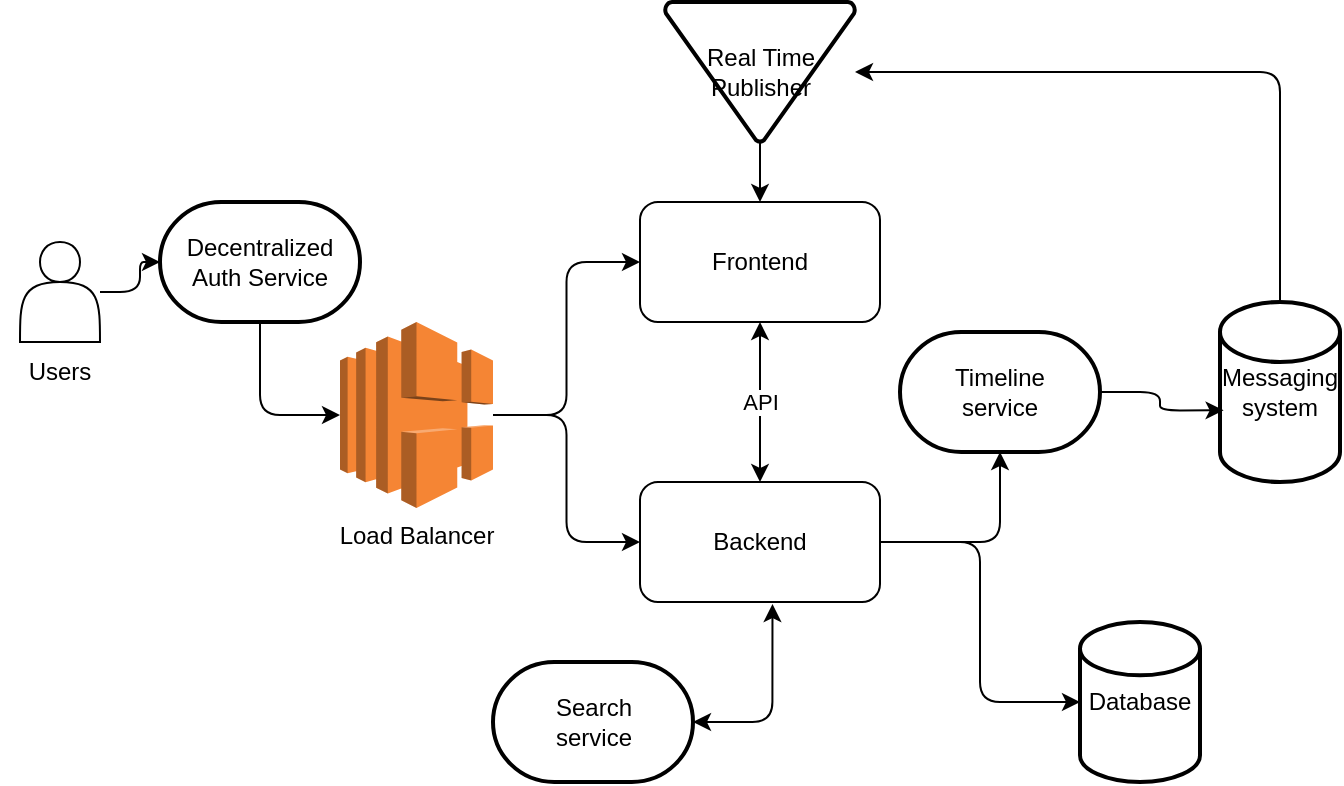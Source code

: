 <mxfile version="21.3.2" type="device">
  <diagram id="6t8FvH2ri_mklfAhtFVy" name="Page-1">
    <mxGraphModel dx="1103" dy="601" grid="1" gridSize="10" guides="1" tooltips="1" connect="1" arrows="1" fold="1" page="1" pageScale="1" pageWidth="850" pageHeight="1100" math="0" shadow="0">
      <root>
        <mxCell id="0" />
        <mxCell id="1" parent="0" />
        <mxCell id="PG3f0BOwLRn0VJZx0Qa9-9" value="" style="group" vertex="1" connectable="0" parent="1">
          <mxGeometry x="10" y="150" width="60" height="80" as="geometry" />
        </mxCell>
        <mxCell id="PG3f0BOwLRn0VJZx0Qa9-7" value="" style="shape=actor;whiteSpace=wrap;html=1;" vertex="1" parent="PG3f0BOwLRn0VJZx0Qa9-9">
          <mxGeometry x="10" width="40" height="50" as="geometry" />
        </mxCell>
        <mxCell id="PG3f0BOwLRn0VJZx0Qa9-8" value="Users" style="text;html=1;strokeColor=none;fillColor=none;align=center;verticalAlign=middle;whiteSpace=wrap;rounded=0;" vertex="1" parent="PG3f0BOwLRn0VJZx0Qa9-9">
          <mxGeometry y="50" width="60" height="30" as="geometry" />
        </mxCell>
        <mxCell id="PG3f0BOwLRn0VJZx0Qa9-27" value="API" style="edgeStyle=orthogonalEdgeStyle;rounded=0;orthogonalLoop=1;jettySize=auto;html=1;exitX=0.5;exitY=1;exitDx=0;exitDy=0;entryX=0.5;entryY=0;entryDx=0;entryDy=0;startArrow=classic;startFill=1;" edge="1" parent="1" source="PG3f0BOwLRn0VJZx0Qa9-12" target="PG3f0BOwLRn0VJZx0Qa9-13">
          <mxGeometry relative="1" as="geometry" />
        </mxCell>
        <mxCell id="PG3f0BOwLRn0VJZx0Qa9-12" value="Frontend" style="rounded=1;whiteSpace=wrap;html=1;" vertex="1" parent="1">
          <mxGeometry x="330" y="130" width="120" height="60" as="geometry" />
        </mxCell>
        <mxCell id="PG3f0BOwLRn0VJZx0Qa9-26" style="edgeStyle=orthogonalEdgeStyle;rounded=1;orthogonalLoop=1;jettySize=auto;html=1;entryX=0;entryY=0.5;entryDx=0;entryDy=0;entryPerimeter=0;" edge="1" parent="1" source="PG3f0BOwLRn0VJZx0Qa9-13" target="PG3f0BOwLRn0VJZx0Qa9-16">
          <mxGeometry relative="1" as="geometry" />
        </mxCell>
        <mxCell id="PG3f0BOwLRn0VJZx0Qa9-34" style="edgeStyle=orthogonalEdgeStyle;rounded=1;orthogonalLoop=1;jettySize=auto;html=1;entryX=0.5;entryY=1;entryDx=0;entryDy=0;entryPerimeter=0;" edge="1" parent="1" source="PG3f0BOwLRn0VJZx0Qa9-13" target="PG3f0BOwLRn0VJZx0Qa9-33">
          <mxGeometry relative="1" as="geometry" />
        </mxCell>
        <mxCell id="PG3f0BOwLRn0VJZx0Qa9-13" value="Backend" style="rounded=1;whiteSpace=wrap;html=1;" vertex="1" parent="1">
          <mxGeometry x="330" y="270" width="120" height="60" as="geometry" />
        </mxCell>
        <mxCell id="PG3f0BOwLRn0VJZx0Qa9-30" style="edgeStyle=orthogonalEdgeStyle;orthogonalLoop=1;jettySize=auto;html=1;entryX=1;entryY=0.5;entryDx=0;entryDy=0;entryPerimeter=0;exitX=0.5;exitY=0;exitDx=0;exitDy=0;exitPerimeter=0;rounded=1;" edge="1" parent="1" source="PG3f0BOwLRn0VJZx0Qa9-15" target="PG3f0BOwLRn0VJZx0Qa9-28">
          <mxGeometry relative="1" as="geometry" />
        </mxCell>
        <mxCell id="PG3f0BOwLRn0VJZx0Qa9-15" value="Messaging&lt;br&gt;system" style="strokeWidth=2;html=1;shape=mxgraph.flowchart.database;whiteSpace=wrap;" vertex="1" parent="1">
          <mxGeometry x="620" y="180" width="60" height="90" as="geometry" />
        </mxCell>
        <mxCell id="PG3f0BOwLRn0VJZx0Qa9-16" value="Database" style="strokeWidth=2;html=1;shape=mxgraph.flowchart.database;whiteSpace=wrap;" vertex="1" parent="1">
          <mxGeometry x="550" y="340" width="60" height="80" as="geometry" />
        </mxCell>
        <mxCell id="PG3f0BOwLRn0VJZx0Qa9-23" value="" style="edgeStyle=orthogonalEdgeStyle;rounded=1;orthogonalLoop=1;jettySize=auto;html=1;" edge="1" parent="1" source="PG3f0BOwLRn0VJZx0Qa9-18" target="PG3f0BOwLRn0VJZx0Qa9-12">
          <mxGeometry relative="1" as="geometry" />
        </mxCell>
        <mxCell id="PG3f0BOwLRn0VJZx0Qa9-24" style="edgeStyle=orthogonalEdgeStyle;rounded=1;orthogonalLoop=1;jettySize=auto;html=1;entryX=0;entryY=0.5;entryDx=0;entryDy=0;" edge="1" parent="1" source="PG3f0BOwLRn0VJZx0Qa9-18" target="PG3f0BOwLRn0VJZx0Qa9-13">
          <mxGeometry relative="1" as="geometry" />
        </mxCell>
        <mxCell id="PG3f0BOwLRn0VJZx0Qa9-18" value="Load Balancer" style="outlineConnect=0;dashed=0;verticalLabelPosition=bottom;verticalAlign=top;align=center;html=1;shape=mxgraph.aws3.elastic_load_balancing;fillColor=#F58534;gradientColor=none;" vertex="1" parent="1">
          <mxGeometry x="180" y="190" width="76.5" height="93" as="geometry" />
        </mxCell>
        <mxCell id="PG3f0BOwLRn0VJZx0Qa9-29" value="" style="edgeStyle=orthogonalEdgeStyle;rounded=1;orthogonalLoop=1;jettySize=auto;html=1;" edge="1" parent="1" source="PG3f0BOwLRn0VJZx0Qa9-28" target="PG3f0BOwLRn0VJZx0Qa9-12">
          <mxGeometry relative="1" as="geometry" />
        </mxCell>
        <mxCell id="PG3f0BOwLRn0VJZx0Qa9-28" value="&lt;div style=&quot;&quot;&gt;&lt;span style=&quot;background-color: initial;&quot;&gt;Real Time&lt;/span&gt;&lt;/div&gt;&lt;div style=&quot;&quot;&gt;&lt;span style=&quot;background-color: initial;&quot;&gt;Publisher&lt;/span&gt;&lt;/div&gt;" style="strokeWidth=2;html=1;shape=mxgraph.flowchart.merge_or_storage;whiteSpace=wrap;align=center;" vertex="1" parent="1">
          <mxGeometry x="342.5" y="30" width="95" height="70" as="geometry" />
        </mxCell>
        <mxCell id="PG3f0BOwLRn0VJZx0Qa9-32" style="edgeStyle=orthogonalEdgeStyle;rounded=1;orthogonalLoop=1;jettySize=auto;html=1;entryX=0.552;entryY=1.017;entryDx=0;entryDy=0;entryPerimeter=0;exitX=1;exitY=0.5;exitDx=0;exitDy=0;exitPerimeter=0;startArrow=classic;startFill=1;" edge="1" parent="1" source="PG3f0BOwLRn0VJZx0Qa9-31" target="PG3f0BOwLRn0VJZx0Qa9-13">
          <mxGeometry relative="1" as="geometry" />
        </mxCell>
        <mxCell id="PG3f0BOwLRn0VJZx0Qa9-31" value="Search&lt;br&gt;service" style="strokeWidth=2;html=1;shape=mxgraph.flowchart.terminator;whiteSpace=wrap;" vertex="1" parent="1">
          <mxGeometry x="256.5" y="360" width="100" height="60" as="geometry" />
        </mxCell>
        <mxCell id="PG3f0BOwLRn0VJZx0Qa9-35" style="edgeStyle=orthogonalEdgeStyle;rounded=1;orthogonalLoop=1;jettySize=auto;html=1;entryX=0.03;entryY=0.602;entryDx=0;entryDy=0;entryPerimeter=0;" edge="1" parent="1" source="PG3f0BOwLRn0VJZx0Qa9-33" target="PG3f0BOwLRn0VJZx0Qa9-15">
          <mxGeometry relative="1" as="geometry" />
        </mxCell>
        <mxCell id="PG3f0BOwLRn0VJZx0Qa9-33" value="Timeline&lt;br&gt;service" style="strokeWidth=2;html=1;shape=mxgraph.flowchart.terminator;whiteSpace=wrap;" vertex="1" parent="1">
          <mxGeometry x="460" y="195" width="100" height="60" as="geometry" />
        </mxCell>
        <mxCell id="PG3f0BOwLRn0VJZx0Qa9-39" style="edgeStyle=orthogonalEdgeStyle;rounded=1;orthogonalLoop=1;jettySize=auto;html=1;entryX=0;entryY=0.5;entryDx=0;entryDy=0;entryPerimeter=0;" edge="1" parent="1" source="PG3f0BOwLRn0VJZx0Qa9-37" target="PG3f0BOwLRn0VJZx0Qa9-18">
          <mxGeometry relative="1" as="geometry" />
        </mxCell>
        <mxCell id="PG3f0BOwLRn0VJZx0Qa9-37" value="Decentralized&lt;br&gt;Auth Service" style="strokeWidth=2;html=1;shape=mxgraph.flowchart.terminator;whiteSpace=wrap;" vertex="1" parent="1">
          <mxGeometry x="90" y="130" width="100" height="60" as="geometry" />
        </mxCell>
        <mxCell id="PG3f0BOwLRn0VJZx0Qa9-38" style="edgeStyle=orthogonalEdgeStyle;rounded=1;orthogonalLoop=1;jettySize=auto;html=1;" edge="1" parent="1" source="PG3f0BOwLRn0VJZx0Qa9-7" target="PG3f0BOwLRn0VJZx0Qa9-37">
          <mxGeometry relative="1" as="geometry" />
        </mxCell>
      </root>
    </mxGraphModel>
  </diagram>
</mxfile>
